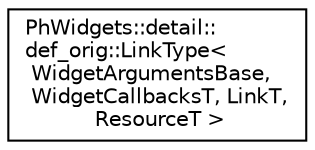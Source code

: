 digraph "Graphical Class Hierarchy"
{
  edge [fontname="Helvetica",fontsize="10",labelfontname="Helvetica",labelfontsize="10"];
  node [fontname="Helvetica",fontsize="10",shape=record];
  rankdir="LR";
  Node0 [label="PhWidgets::detail::\ldef_orig::LinkType\<\l WidgetArgumentsBase,\l WidgetCallbacksT, LinkT,\l ResourceT \>",height=0.2,width=0.4,color="black", fillcolor="white", style="filled",URL="$struct_ph_widgets_1_1detail_1_1def__orig_1_1_link_type_3_01_widget_arguments_base_00_01_widget_cfb0daa368d6617a7b394009ba84fadaf.html"];
}
